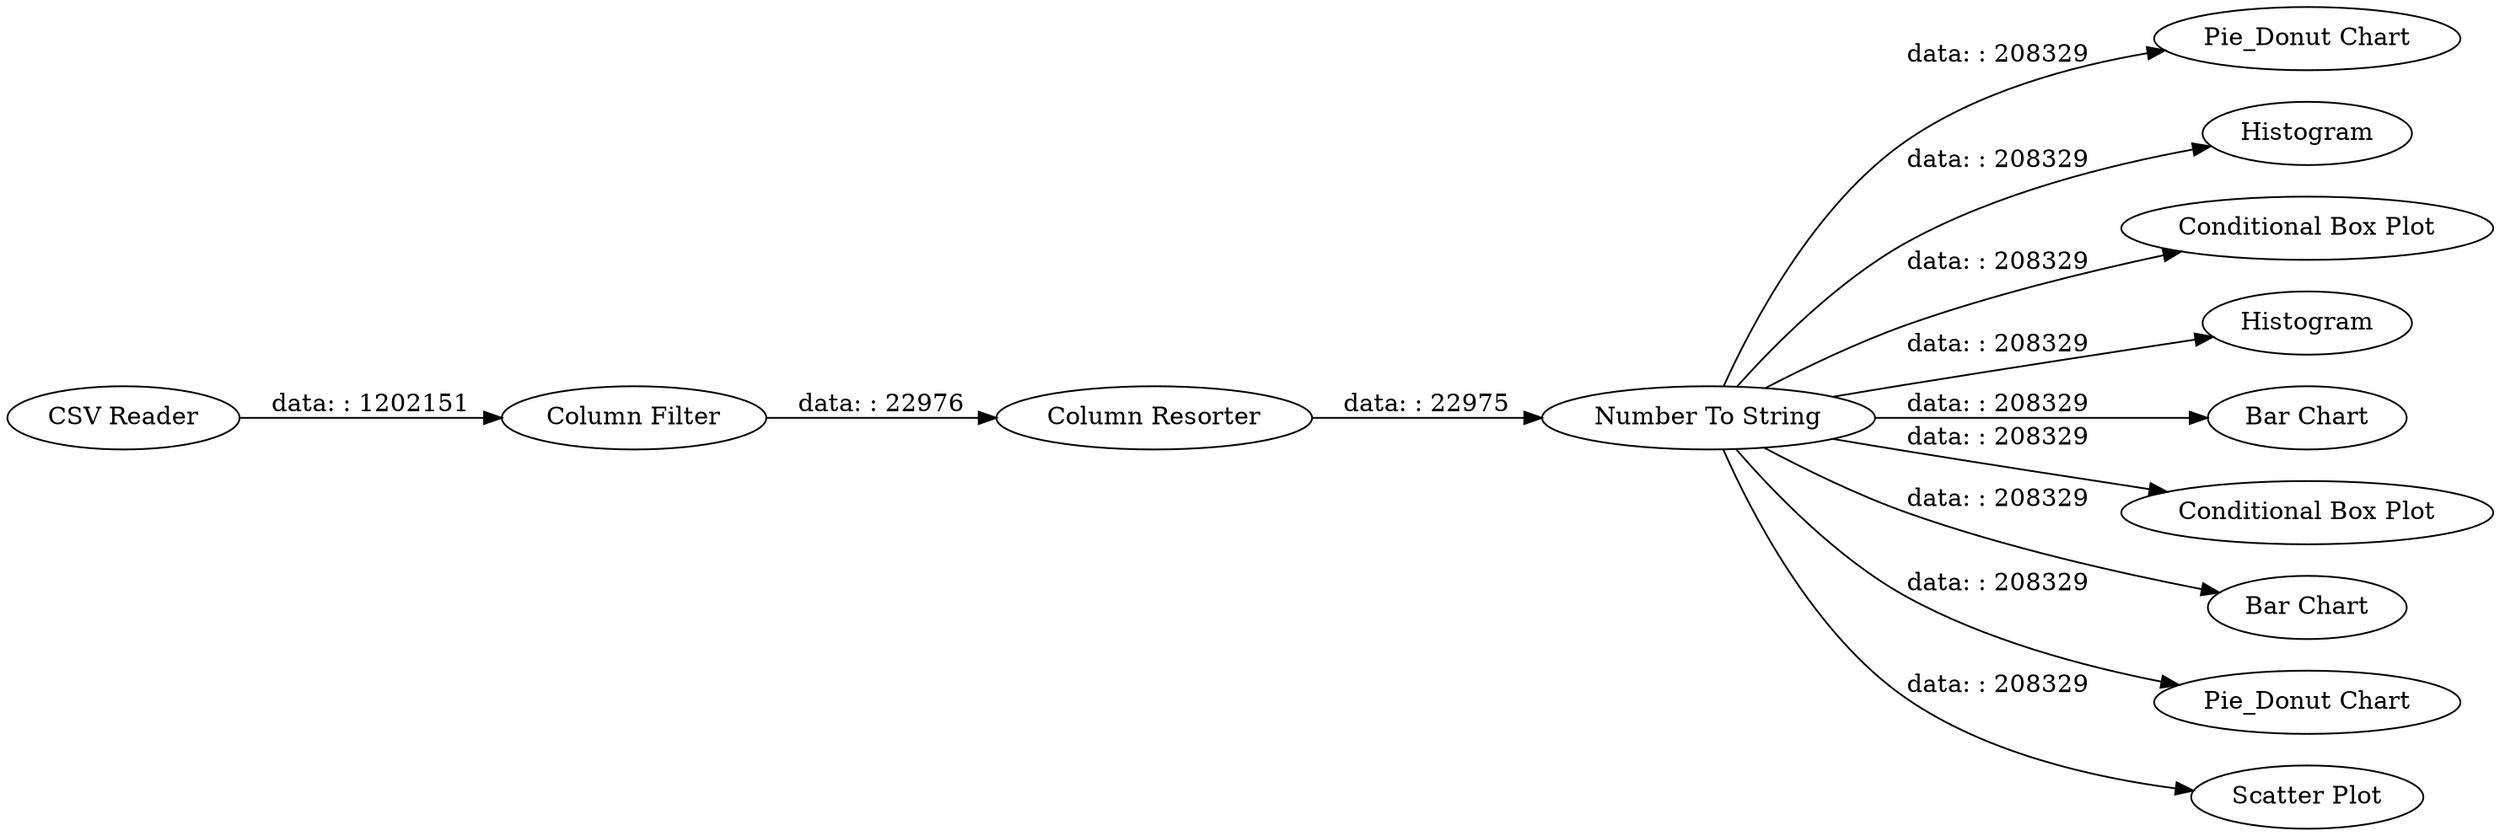 digraph {
	"1777281397338926215_1" [label="CSV Reader"]
	"1777281397338926215_6" [label="Pie_Donut Chart"]
	"1777281397338926215_12" [label=Histogram]
	"1777281397338926215_3" [label="Column Filter"]
	"1777281397338926215_14" [label="Conditional Box Plot"]
	"1777281397338926215_15" [label=Histogram]
	"1777281397338926215_8" [label="Bar Chart"]
	"1777281397338926215_13" [label="Conditional Box Plot"]
	"1777281397338926215_9" [label="Bar Chart"]
	"1777281397338926215_5" [label="Number To String"]
	"1777281397338926215_2" [label="Column Resorter"]
	"1777281397338926215_7" [label="Pie_Donut Chart"]
	"1777281397338926215_10" [label="Scatter Plot"]
	"1777281397338926215_5" -> "1777281397338926215_14" [label="data: : 208329"]
	"1777281397338926215_5" -> "1777281397338926215_6" [label="data: : 208329"]
	"1777281397338926215_5" -> "1777281397338926215_13" [label="data: : 208329"]
	"1777281397338926215_5" -> "1777281397338926215_9" [label="data: : 208329"]
	"1777281397338926215_3" -> "1777281397338926215_2" [label="data: : 22976"]
	"1777281397338926215_2" -> "1777281397338926215_5" [label="data: : 22975"]
	"1777281397338926215_5" -> "1777281397338926215_8" [label="data: : 208329"]
	"1777281397338926215_5" -> "1777281397338926215_15" [label="data: : 208329"]
	"1777281397338926215_5" -> "1777281397338926215_10" [label="data: : 208329"]
	"1777281397338926215_5" -> "1777281397338926215_12" [label="data: : 208329"]
	"1777281397338926215_1" -> "1777281397338926215_3" [label="data: : 1202151"]
	"1777281397338926215_5" -> "1777281397338926215_7" [label="data: : 208329"]
	rankdir=LR
}
